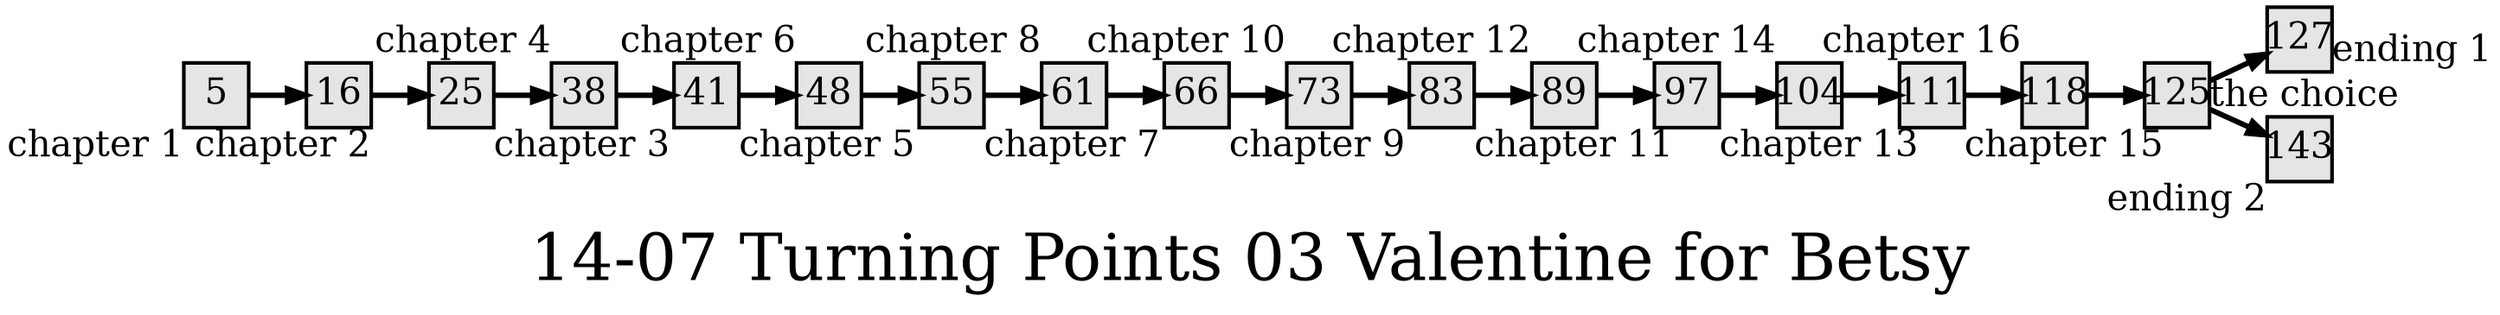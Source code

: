 digraph g{
  graph [ label="14-07 Turning Points 03 Valentine for Betsy" rankdir=LR, ordering=out, fontsize=36, nodesep="0.35", ranksep="0.45"];
  node  [shape=rect, penwidth=2, fontsize=20, style=filled, fillcolor=grey90, margin="0,0", labelfloat=true, regular=true, fixedsize=true];
  edge  [labelfloat=true, penwidth=3, fontsize=12];
  5	[ xlabel="chapter 1" ];
  5 -> 16;
  16	[ xlabel="chapter 2" ];
  16 -> 25;
  25	[ xlabel="chapter 3" ];
  25 -> 38;
  38	[ xlabel="chapter 4" ];
  38 -> 41;
  41	[ xlabel="chapter 5" ];
  41 -> 48;
  48	[ xlabel="chapter 6" ];
  48 -> 55;
  55	[ xlabel="chapter 7" ];
  55 -> 61;
  61	[ xlabel="chapter 8" ];
  61 -> 66;
  66	[ xlabel="chapter 9" ];
  66 -> 73;
  73	[ xlabel="chapter 10" ];
  73 -> 83;
  83	[ xlabel="chapter 11" ];
  83 -> 89;
  89	[ xlabel="chapter 12" ];
  89 -> 97;
  97	[ xlabel="chapter 13" ];
  97 -> 104;
  104	[ xlabel="chapter 14" ];
  104 -> 111;
  111	[ xlabel="chapter 15" ];
  111 -> 118;
  118	[ xlabel="chapter 16" ];
  118 -> 125;
  125	[ xlabel="the choice" ];
  125 -> 127;
  125 -> 143;
  127	[ xlabel="ending 1" ];
  143	[ xlabel="ending 2" ];
  
}

